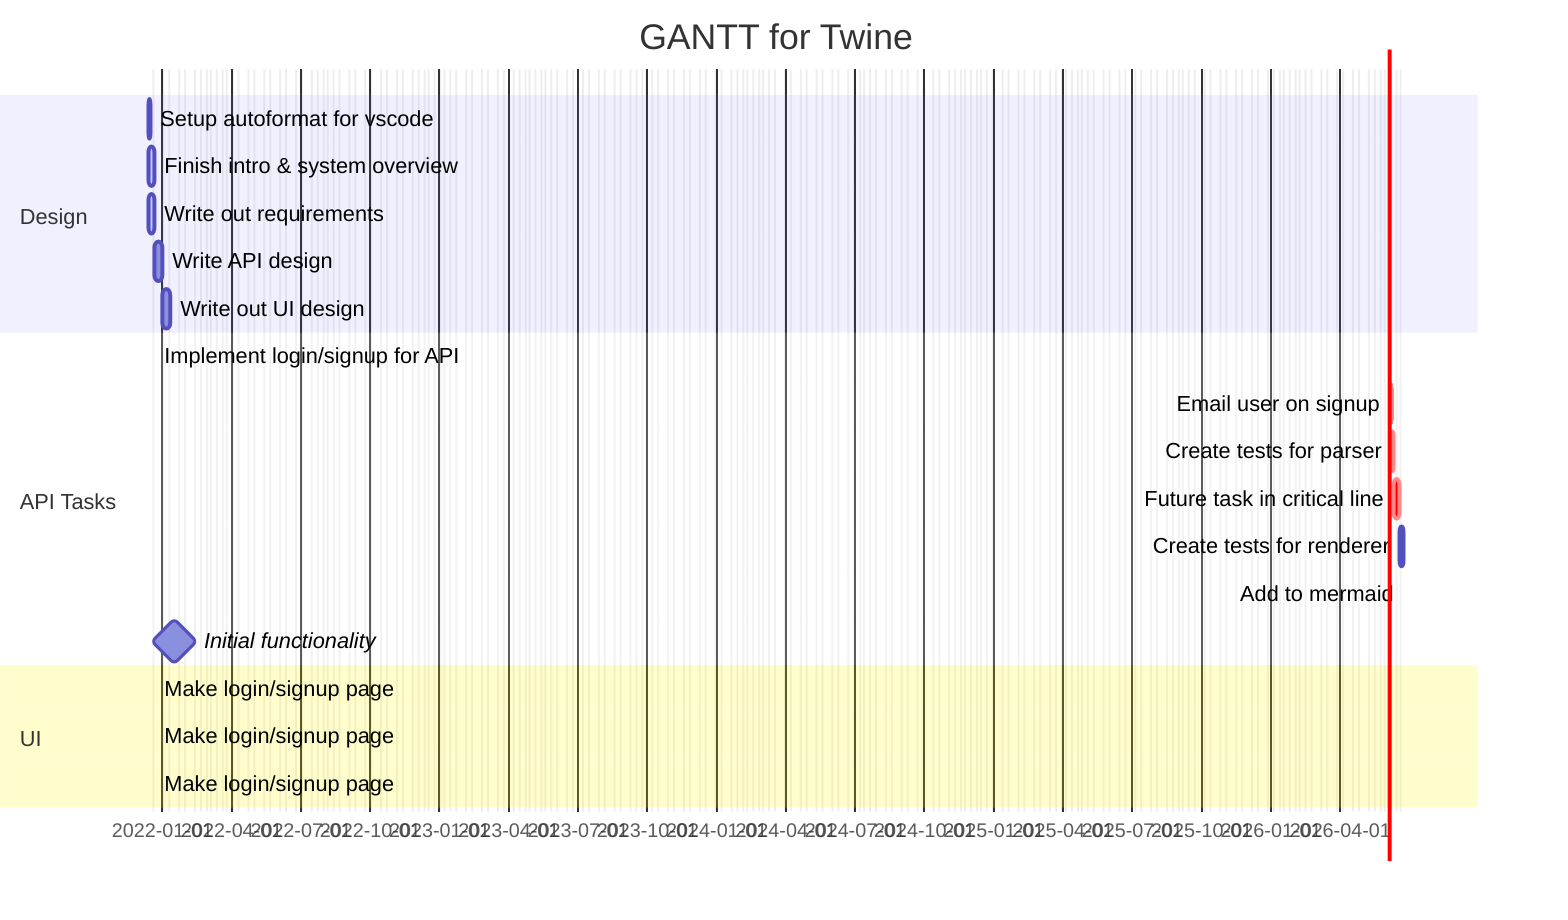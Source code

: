 gantt
    dateFormat  YYYY-MM-DD
    title       GANTT for Twine
    excludes    weekends
    %% (`excludes` accepts specific dates in YYYY-MM-DD format, days of the week ("sunday") or "weekends", but not the word "weekdays".)

    section Design
    %% Completed task            :done,    des1, 2014-01-06,2014-01-08
    Setup autoformat for vscode :active, des2, 2021-12-13, 48h
    Finish intro & system overview              :active, des2, 2021-12-13, 1w
    Write out requirements                      :active, des2, 2021-12-13, 1w
    Write API design                :         des3, after des2, 1w
    Write out UI design             :         des4, after des3, 1w

    section API Tasks
    Implement login/signup for API :crit, active, 2021-12-20,48h
    Email user on signup          :crit, done, after des1, 2d
    Create tests for parser             :crit, active, 3d
    Future task in critical line        :crit, 5d
    Create tests for renderer           :2d
    Add to mermaid                      :1d
    Initial functionality                 :milestone, 2022-01-15, 0d


    section UI
    Make login/signup page              :crit, active, 2021-12-20,48h
    Make login/signup page              :crit, active, 2021-12-20,48h
    Make login/signup page              :crit, active, 2021-12-20,48h

    section Documentation
    %%Describe gantt syntax               :active, a1, after des1, 3d
    %%Add gantt diagram to demo page      :after a1  , 20h
    %%Add another diagram to demo page    :doc1, after a1  , 48h

    section Testing
    %%Describe gantt syntax               :after doc1, 3d
    %%Add gantt diagram to demo page      :20h
    %%Add another diagram to demo page    :48h